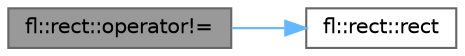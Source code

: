 digraph "fl::rect::operator!="
{
 // INTERACTIVE_SVG=YES
 // LATEX_PDF_SIZE
  bgcolor="transparent";
  edge [fontname=Helvetica,fontsize=10,labelfontname=Helvetica,labelfontsize=10];
  node [fontname=Helvetica,fontsize=10,shape=box,height=0.2,width=0.4];
  rankdir="LR";
  Node1 [id="Node000001",label="fl::rect::operator!=",height=0.2,width=0.4,color="gray40", fillcolor="grey60", style="filled", fontcolor="black",tooltip=" "];
  Node1 -> Node2 [id="edge1_Node000001_Node000002",color="steelblue1",style="solid",tooltip=" "];
  Node2 [id="Node000002",label="fl::rect::rect",height=0.2,width=0.4,color="grey40", fillcolor="white", style="filled",URL="$d2/d48/structfl_1_1rect_a5498c961e0fbb3fb20549dcbe9de8c3d.html#a5498c961e0fbb3fb20549dcbe9de8c3d",tooltip=" "];
}
